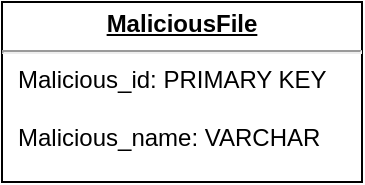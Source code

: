 <mxfile version="22.1.18" type="github">
  <diagram name="Страница — 1" id="Tzky9D3P4a2X0JgWccZ1">
    <mxGraphModel dx="954" dy="483" grid="1" gridSize="10" guides="1" tooltips="1" connect="1" arrows="1" fold="1" page="1" pageScale="1" pageWidth="827" pageHeight="1169" math="0" shadow="0">
      <root>
        <mxCell id="0" />
        <mxCell id="1" parent="0" />
        <mxCell id="fkjhYCRNWISfy2Tpd3I5-5" value="&lt;p style=&quot;margin: 4px 0px 0px; text-align: center;&quot;&gt;&lt;b&gt;&lt;u&gt;MaliciousFile&lt;/u&gt;&lt;/b&gt;&lt;br&gt;&lt;/p&gt;&lt;hr&gt;&lt;p style=&quot;margin:0px;margin-left:8px;&quot;&gt;Malicious_id: PRIMARY KEY&lt;br&gt;&lt;/p&gt;&lt;p style=&quot;margin:0px;margin-left:8px;&quot;&gt;&lt;br&gt;&lt;/p&gt;&lt;p style=&quot;margin:0px;margin-left:8px;&quot;&gt;Malicious_name: VARCHAR&lt;br&gt;&lt;/p&gt;" style="verticalAlign=top;align=left;overflow=fill;fontSize=12;fontFamily=Helvetica;html=1;whiteSpace=wrap;" vertex="1" parent="1">
          <mxGeometry x="330" y="210" width="180" height="90" as="geometry" />
        </mxCell>
      </root>
    </mxGraphModel>
  </diagram>
</mxfile>
